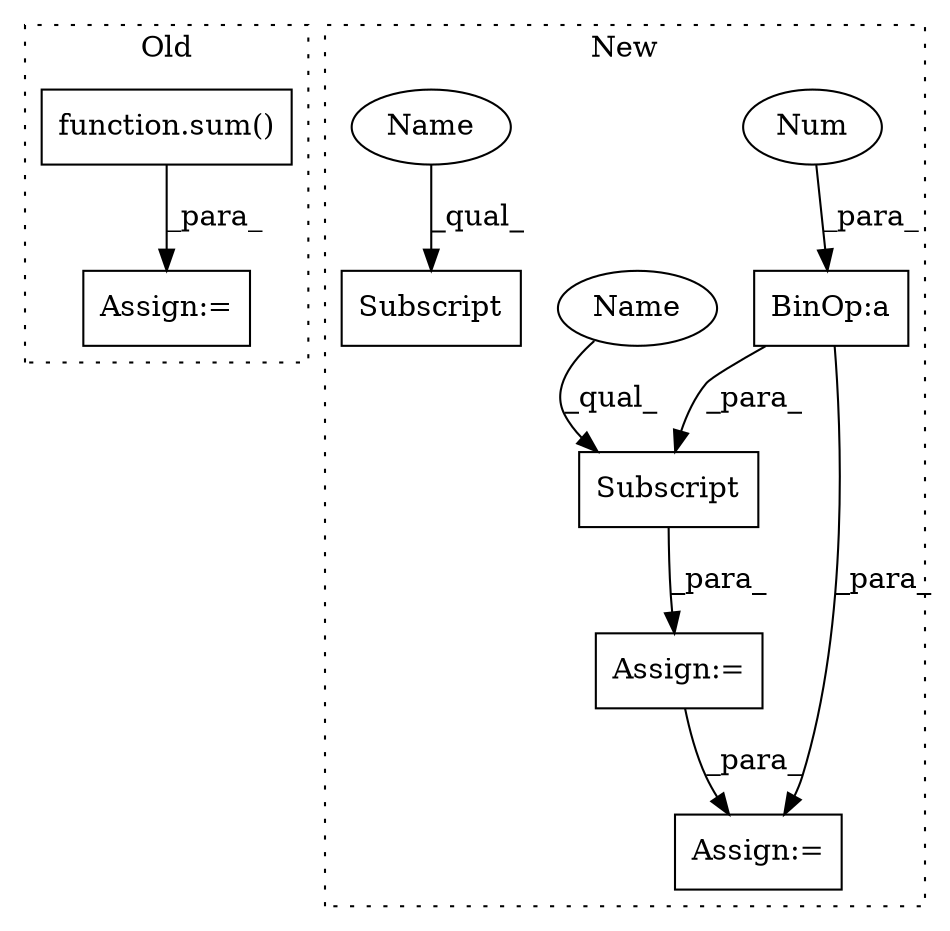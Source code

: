 digraph G {
subgraph cluster0 {
1 [label="function.sum()" a="75" s="3134,3157" l="4,1" shape="box"];
3 [label="Assign:=" a="68" s="3179" l="3" shape="box"];
label = "Old";
style="dotted";
}
subgraph cluster1 {
2 [label="Subscript" a="63" s="3293,0" l="20,0" shape="box"];
4 [label="BinOp:a" a="82" s="3308" l="3" shape="box"];
5 [label="Num" a="76" s="3311" l="1" shape="ellipse"];
6 [label="Subscript" a="63" s="3360,0" l="17,0" shape="box"];
7 [label="Assign:=" a="68" s="3290" l="3" shape="box"];
8 [label="Assign:=" a="68" s="3338" l="3" shape="box"];
9 [label="Name" a="87" s="3293" l="11" shape="ellipse"];
10 [label="Name" a="87" s="3360" l="11" shape="ellipse"];
label = "New";
style="dotted";
}
1 -> 3 [label="_para_"];
2 -> 7 [label="_para_"];
4 -> 2 [label="_para_"];
4 -> 8 [label="_para_"];
5 -> 4 [label="_para_"];
7 -> 8 [label="_para_"];
9 -> 2 [label="_qual_"];
10 -> 6 [label="_qual_"];
}